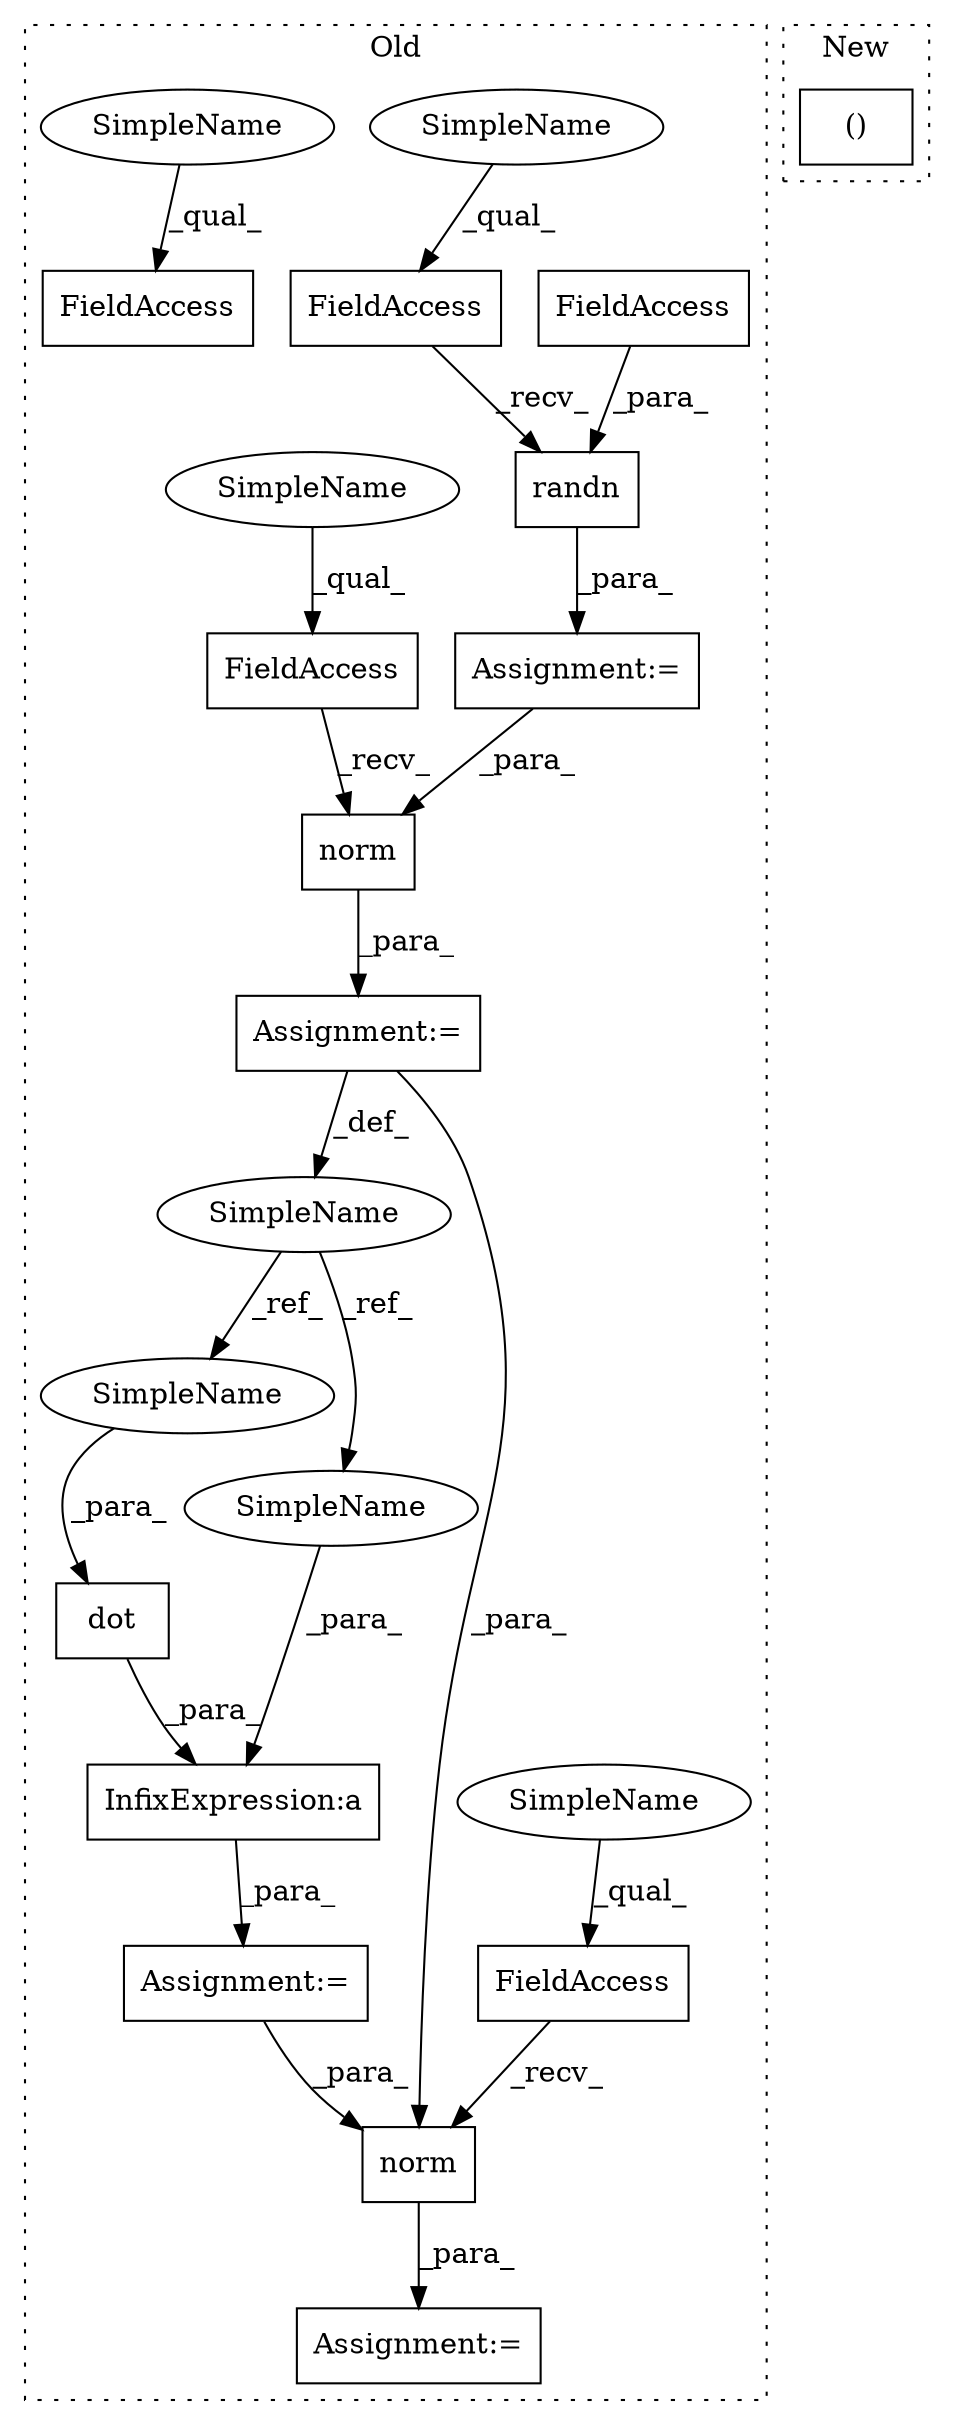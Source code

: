 digraph G {
subgraph cluster0 {
1 [label="norm" a="32" s="408,418" l="5,1" shape="box"];
3 [label="Assignment:=" a="7" s="468" l="2" shape="box"];
4 [label="FieldAccess" a="22" s="395" l="12" shape="box"];
5 [label="InfixExpression:a" a="27" s="487" l="3" shape="box"];
6 [label="FieldAccess" a="22" s="509" l="12" shape="box"];
7 [label="Assignment:=" a="7" s="355" l="1" shape="box"];
8 [label="FieldAccess" a="22" s="356" l="12" shape="box"];
9 [label="FieldAccess" a="22" s="431" l="12" shape="box"];
10 [label="SimpleName" a="42" s="388" l="5" shape="ellipse"];
11 [label="dot" a="32" s="477,486" l="4,1" shape="box"];
12 [label="randn" a="32" s="369,381" l="6,1" shape="box"];
13 [label="FieldAccess" a="22" s="375" l="6" shape="box"];
14 [label="Assignment:=" a="7" s="507" l="2" shape="box"];
15 [label="Assignment:=" a="7" s="393" l="2" shape="box"];
16 [label="norm" a="32" s="522,532" l="5,1" shape="box"];
17 [label="SimpleName" a="42" s="509" l="5" shape="ellipse"];
18 [label="SimpleName" a="42" s="356" l="5" shape="ellipse"];
19 [label="SimpleName" a="42" s="395" l="5" shape="ellipse"];
20 [label="SimpleName" a="42" s="431" l="5" shape="ellipse"];
21 [label="SimpleName" a="42" s="481" l="5" shape="ellipse"];
22 [label="SimpleName" a="42" s="490" l="5" shape="ellipse"];
label = "Old";
style="dotted";
}
subgraph cluster1 {
2 [label="()" a="106" s="5369" l="23" shape="box"];
label = "New";
style="dotted";
}
1 -> 15 [label="_para_"];
3 -> 16 [label="_para_"];
4 -> 1 [label="_recv_"];
5 -> 3 [label="_para_"];
6 -> 16 [label="_recv_"];
7 -> 1 [label="_para_"];
8 -> 12 [label="_recv_"];
10 -> 21 [label="_ref_"];
10 -> 22 [label="_ref_"];
11 -> 5 [label="_para_"];
12 -> 7 [label="_para_"];
13 -> 12 [label="_para_"];
15 -> 16 [label="_para_"];
15 -> 10 [label="_def_"];
16 -> 14 [label="_para_"];
17 -> 6 [label="_qual_"];
18 -> 8 [label="_qual_"];
19 -> 4 [label="_qual_"];
20 -> 9 [label="_qual_"];
21 -> 11 [label="_para_"];
22 -> 5 [label="_para_"];
}
